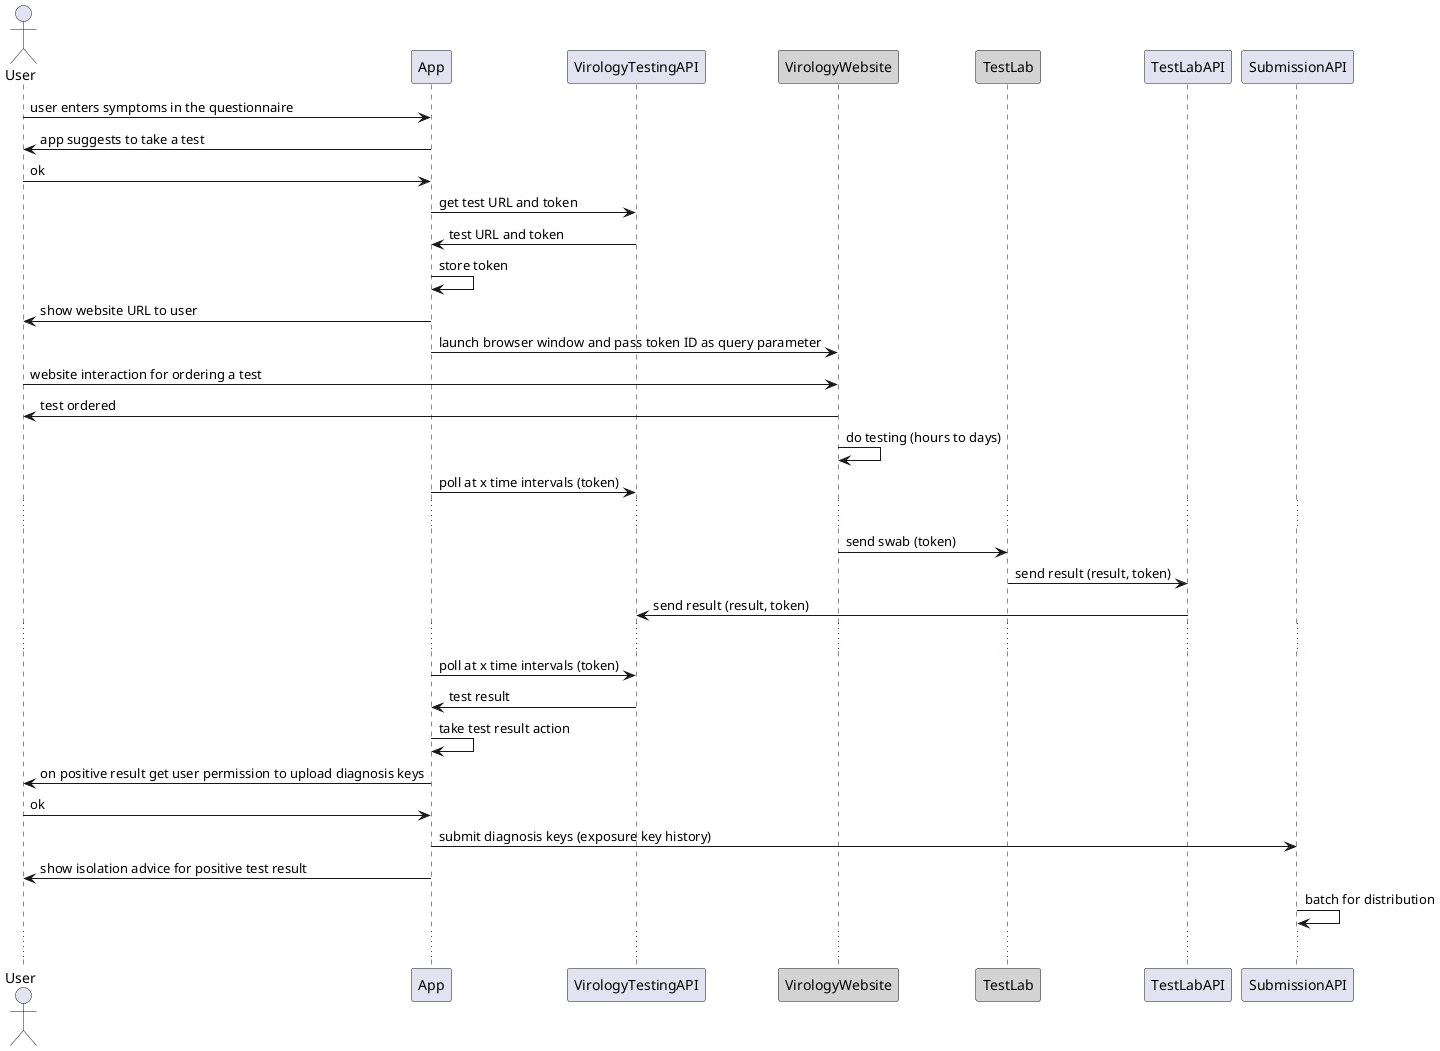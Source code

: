 @startuml system-flow_virology-testing

Actor User


User -> App : user enters symptoms in the questionnaire
App -> User : app suggests to take a test 
User -> App : ok
App -> VirologyTestingAPI: get test URL and token
App <- VirologyTestingAPI: test URL and token
App -> App: store token


App -> User: show website URL to user
Participant VirologyWebsite #LightGrey

App -> VirologyWebsite: launch browser window and pass token ID as query parameter
User -> VirologyWebsite: website interaction for ordering a test
User <- VirologyWebsite: test ordered 
VirologyWebsite -> VirologyWebsite: do testing (hours to days)
App -> VirologyTestingAPI: poll at x time intervals (token)
...
Participant TestLab #LightGrey
VirologyWebsite -> TestLab: send swab (token)
TestLab -> TestLabAPI: send result (result, token)

TestLabAPI->VirologyTestingAPI: send result (result, token)
...
App -> VirologyTestingAPI: poll at x time intervals (token)
App <- VirologyTestingAPI: test result 

App->App: take test result action
App->User: on positive result get user permission to upload diagnosis keys
User->App: ok

App->SubmissionAPI: submit diagnosis keys (exposure key history)
User<-App: show isolation advice for positive test result
SubmissionAPI -> SubmissionAPI: batch for distribution
...



@enduml